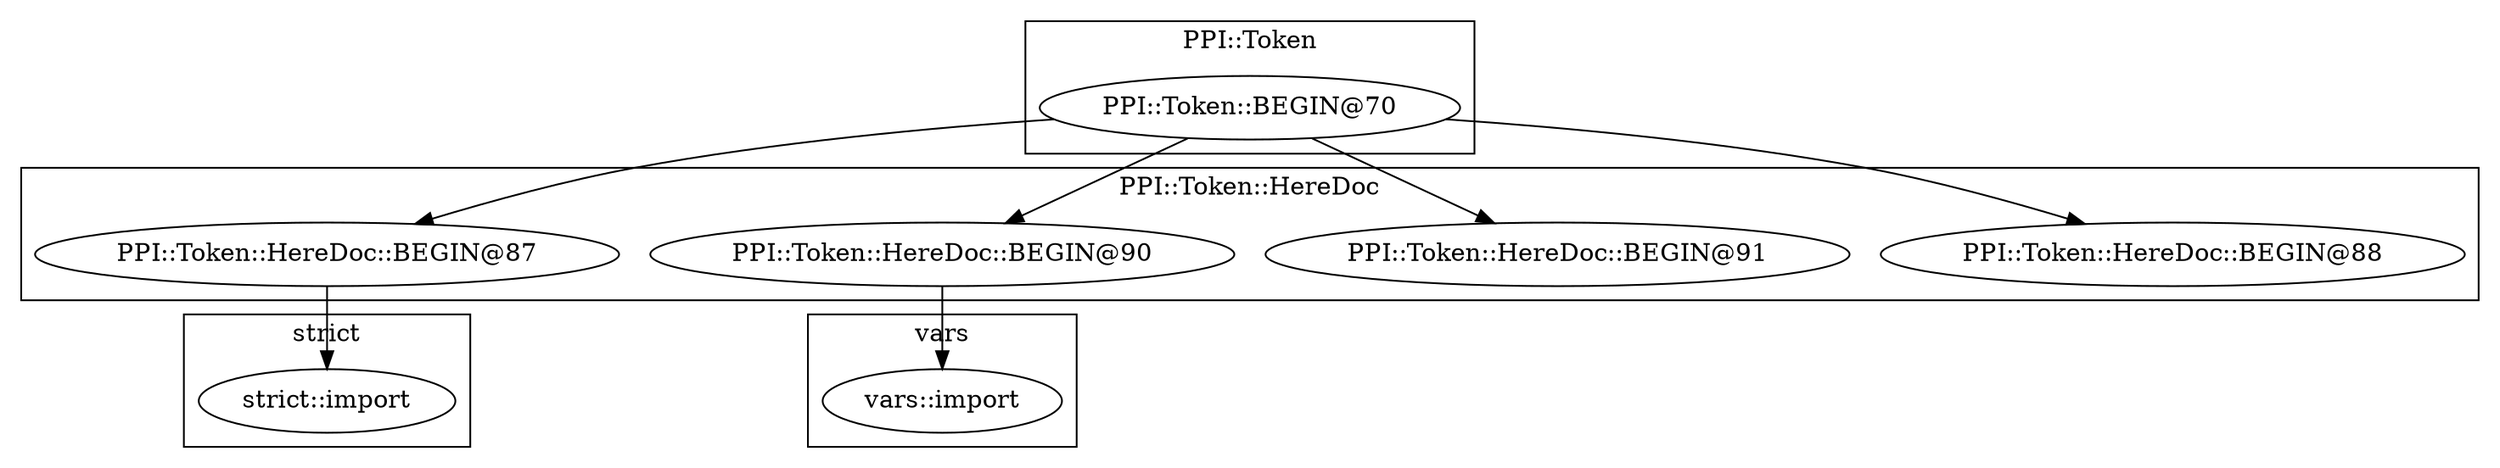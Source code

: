 digraph {
graph [overlap=false]
subgraph cluster_PPI_Token {
	label="PPI::Token";
	"PPI::Token::BEGIN@70";
}
subgraph cluster_vars {
	label="vars";
	"vars::import";
}
subgraph cluster_PPI_Token_HereDoc {
	label="PPI::Token::HereDoc";
	"PPI::Token::HereDoc::BEGIN@88";
	"PPI::Token::HereDoc::BEGIN@91";
	"PPI::Token::HereDoc::BEGIN@87";
	"PPI::Token::HereDoc::BEGIN@90";
}
subgraph cluster_strict {
	label="strict";
	"strict::import";
}
"PPI::Token::BEGIN@70" -> "PPI::Token::HereDoc::BEGIN@91";
"PPI::Token::BEGIN@70" -> "PPI::Token::HereDoc::BEGIN@90";
"PPI::Token::HereDoc::BEGIN@87" -> "strict::import";
"PPI::Token::BEGIN@70" -> "PPI::Token::HereDoc::BEGIN@87";
"PPI::Token::HereDoc::BEGIN@90" -> "vars::import";
"PPI::Token::BEGIN@70" -> "PPI::Token::HereDoc::BEGIN@88";
}

